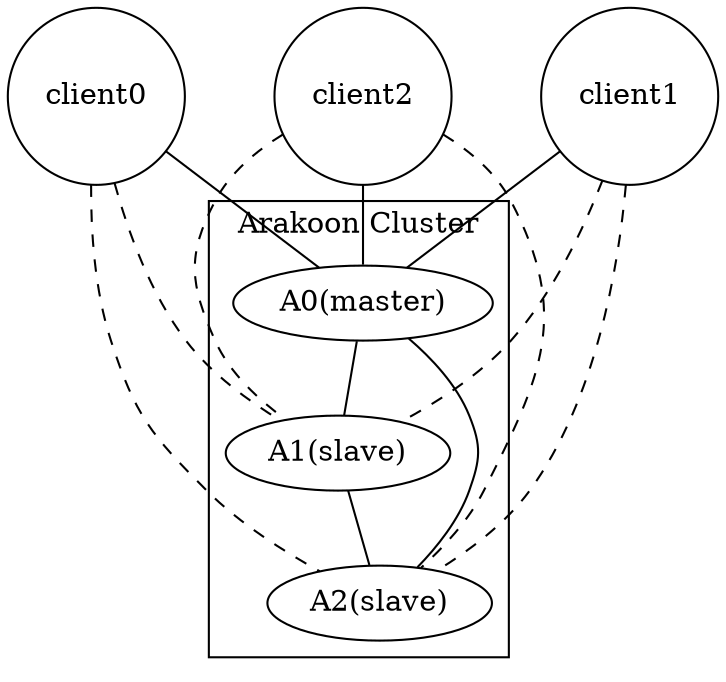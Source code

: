 graph Deployment {
  subgraph cluster0 {
    label= "Arakoon Cluster";
    node [label="A0(master)"] arakoon0;
    node [label="A1(slave)"] arakoon1;
    node [label="A2(slave)"] arakoon2;
    arakoon0 -- arakoon1;
    arakoon1 -- arakoon2;
    arakoon2 -- arakoon0;
  }
  node [shape="circle"];
  node [] client0;	
  node [] client1;
  node [] client2;
  client0 -- arakoon0;
  client1 -- arakoon0;
  client2 -- arakoon0;
  client0 -- arakoon1 [style="dashed"];
  client0 -- arakoon2 [style="dashed"];
  client1 -- arakoon1 [style="dashed"];
  client1 -- arakoon2 [style="dashed"];
  client2 -- arakoon1 [style="dashed"];
  client2 -- arakoon2 [style="dashed"];
}
